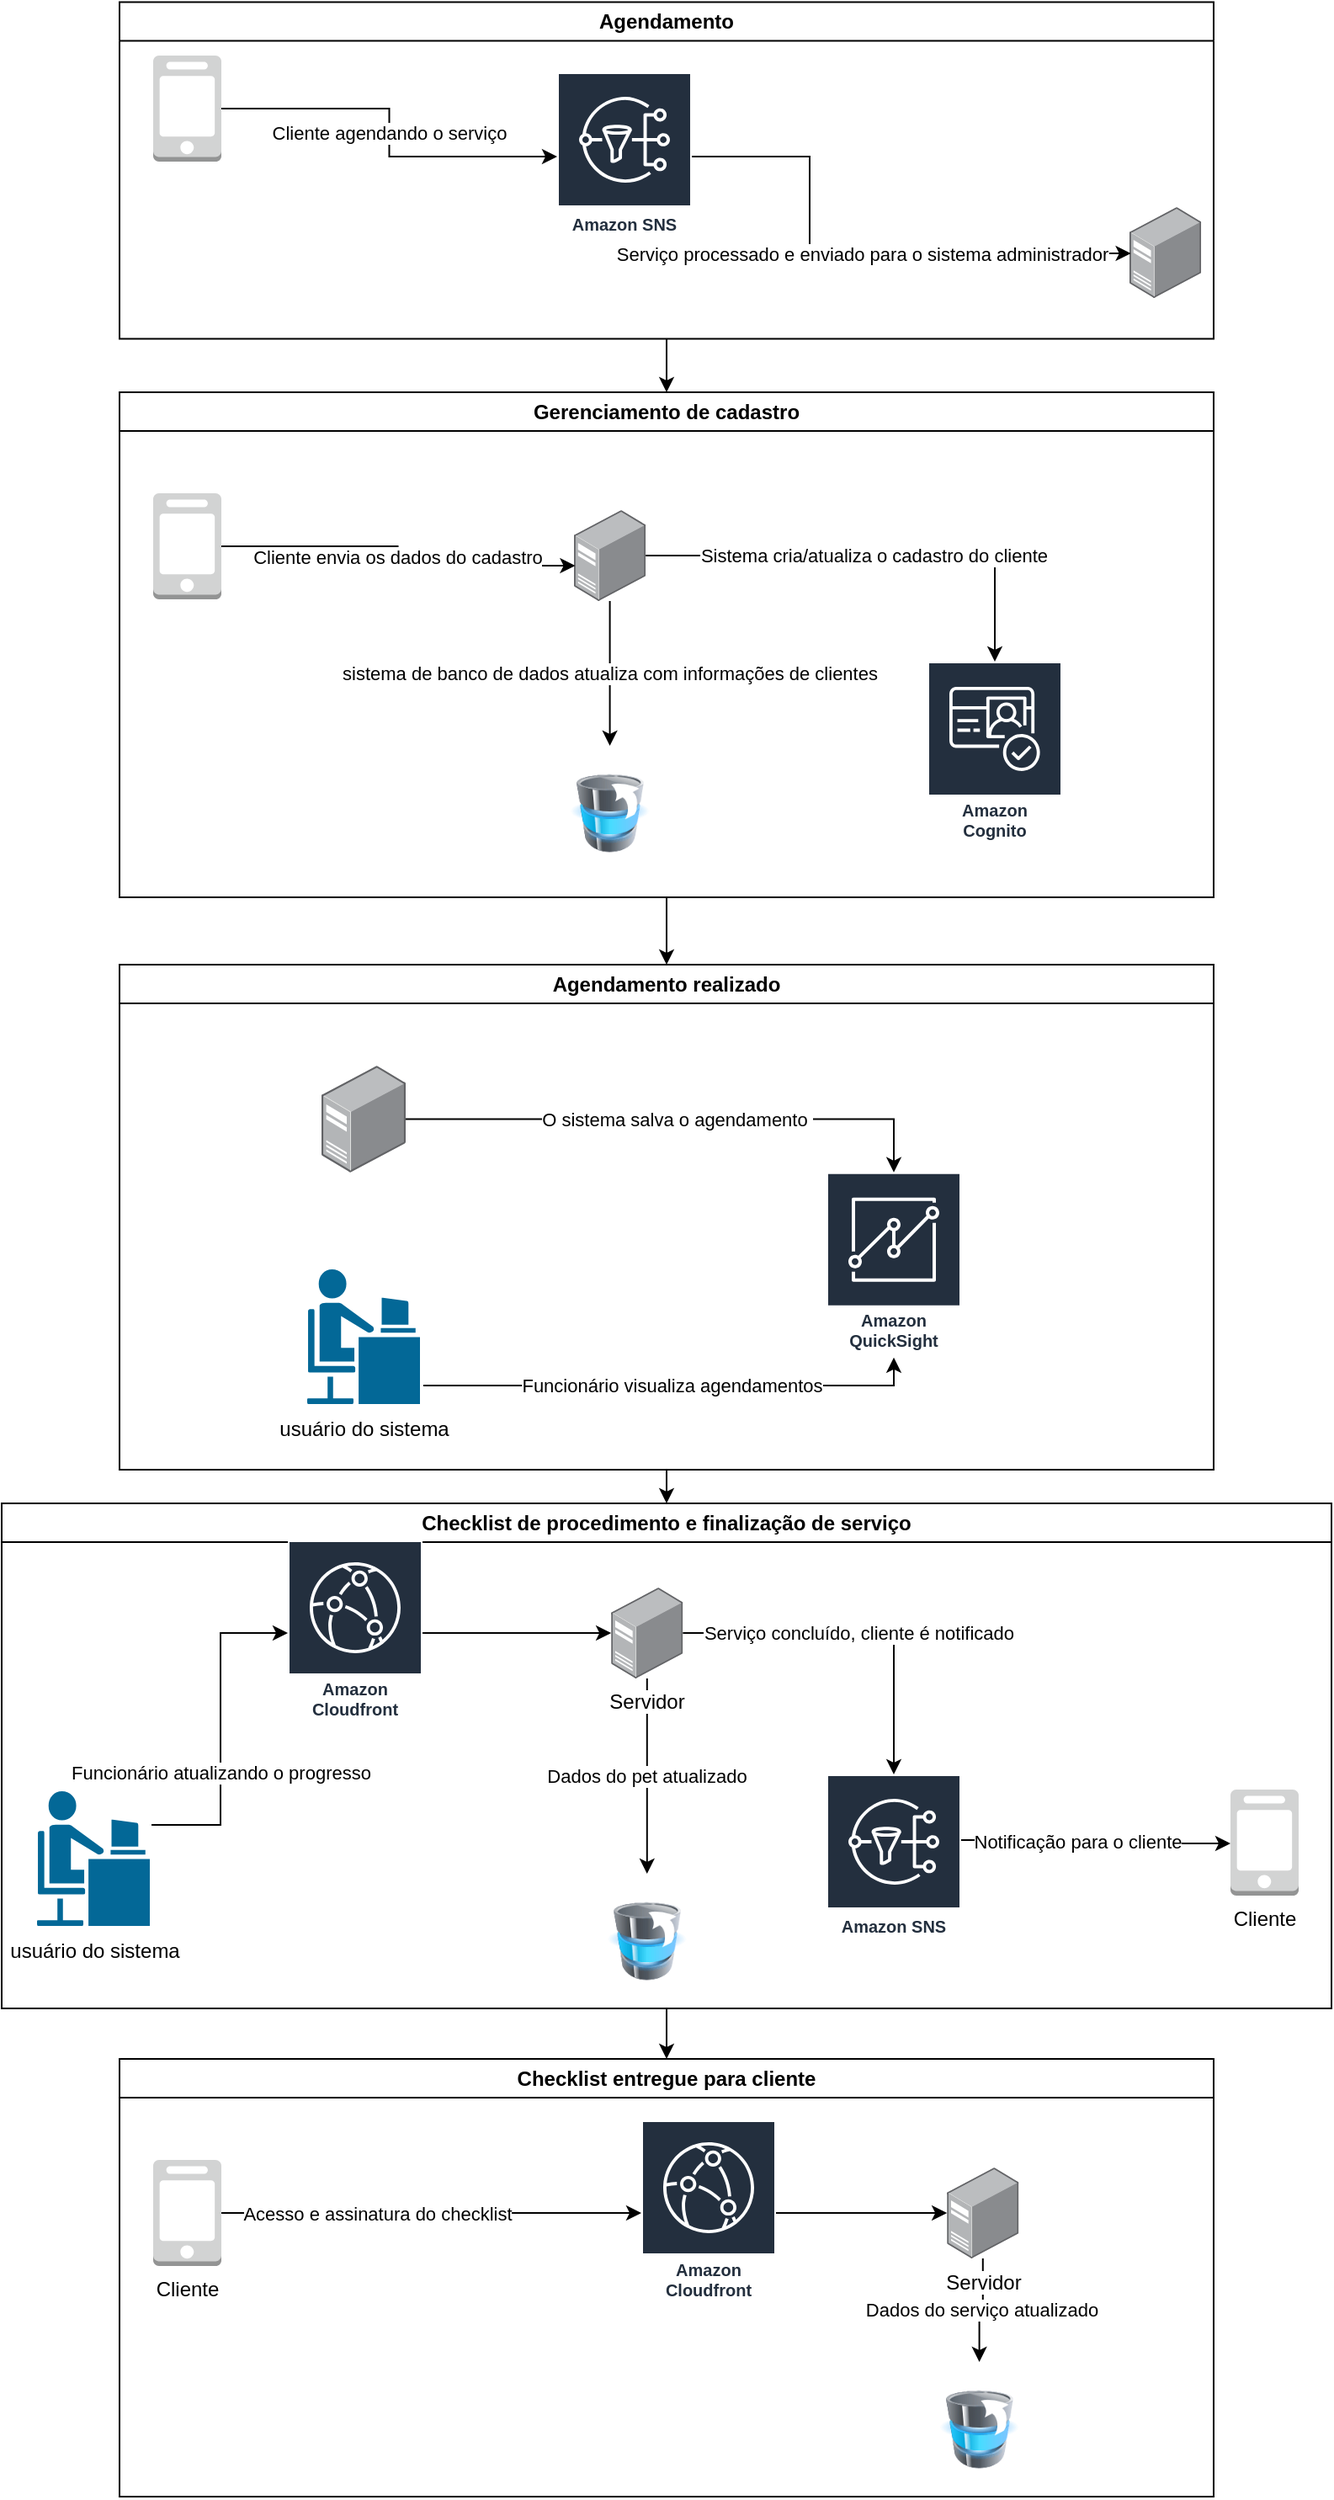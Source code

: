 <mxfile version="24.7.17">
  <diagram name="Página-1" id="NU81W_qADF7oIC7cMkHF">
    <mxGraphModel dx="868" dy="443" grid="1" gridSize="10" guides="1" tooltips="1" connect="1" arrows="1" fold="1" page="1" pageScale="1" pageWidth="827" pageHeight="1169" math="0" shadow="0">
      <root>
        <mxCell id="0" />
        <mxCell id="1" parent="0" />
        <mxCell id="sStl8TKwt9BqkflRGXfz-82" style="edgeStyle=orthogonalEdgeStyle;rounded=0;orthogonalLoop=1;jettySize=auto;html=1;exitX=0.5;exitY=1;exitDx=0;exitDy=0;entryX=0.5;entryY=0;entryDx=0;entryDy=0;" edge="1" parent="1" source="sStl8TKwt9BqkflRGXfz-5" target="sStl8TKwt9BqkflRGXfz-13">
          <mxGeometry relative="1" as="geometry" />
        </mxCell>
        <mxCell id="sStl8TKwt9BqkflRGXfz-5" value="Agendamento" style="swimlane;whiteSpace=wrap;html=1;" vertex="1" parent="1">
          <mxGeometry x="170" y="178.25" width="650" height="200" as="geometry">
            <mxRectangle x="170" y="178.25" width="120" height="30" as="alternateBounds" />
          </mxGeometry>
        </mxCell>
        <mxCell id="sStl8TKwt9BqkflRGXfz-7" value="" style="outlineConnect=0;dashed=0;verticalLabelPosition=bottom;verticalAlign=top;align=center;html=1;shape=mxgraph.aws3.mobile_client;fillColor=#D2D3D3;gradientColor=none;" vertex="1" parent="sStl8TKwt9BqkflRGXfz-5">
          <mxGeometry x="20" y="31.75" width="40.5" height="63" as="geometry" />
        </mxCell>
        <mxCell id="sStl8TKwt9BqkflRGXfz-8" value="Cliente agendando o serviço" style="edgeStyle=orthogonalEdgeStyle;rounded=0;orthogonalLoop=1;jettySize=auto;html=1;" edge="1" parent="sStl8TKwt9BqkflRGXfz-5" source="sStl8TKwt9BqkflRGXfz-7" target="sStl8TKwt9BqkflRGXfz-42">
          <mxGeometry relative="1" as="geometry">
            <mxPoint x="266.75" y="78.47" as="targetPoint" />
          </mxGeometry>
        </mxCell>
        <mxCell id="sStl8TKwt9BqkflRGXfz-42" value="Amazon SNS" style="sketch=0;outlineConnect=0;fontColor=#232F3E;gradientColor=none;strokeColor=#ffffff;fillColor=#232F3E;dashed=0;verticalLabelPosition=middle;verticalAlign=bottom;align=center;html=1;whiteSpace=wrap;fontSize=10;fontStyle=1;spacing=3;shape=mxgraph.aws4.productIcon;prIcon=mxgraph.aws4.sns;" vertex="1" parent="sStl8TKwt9BqkflRGXfz-5">
          <mxGeometry x="260" y="41.75" width="80" height="100" as="geometry" />
        </mxCell>
        <mxCell id="sStl8TKwt9BqkflRGXfz-3" value="" style="image;points=[];aspect=fixed;html=1;align=center;shadow=0;dashed=0;image=img/lib/allied_telesis/computer_and_terminals/Server_Desktop.svg;" vertex="1" parent="sStl8TKwt9BqkflRGXfz-5">
          <mxGeometry x="600" y="121.75" width="42.6" height="54" as="geometry" />
        </mxCell>
        <mxCell id="sStl8TKwt9BqkflRGXfz-9" value="Serviço processado e enviado para o sistema administrador" style="edgeStyle=orthogonalEdgeStyle;rounded=0;orthogonalLoop=1;jettySize=auto;html=1;entryX=0.019;entryY=0.51;entryDx=0;entryDy=0;entryPerimeter=0;" edge="1" parent="sStl8TKwt9BqkflRGXfz-5" source="sStl8TKwt9BqkflRGXfz-42" target="sStl8TKwt9BqkflRGXfz-3">
          <mxGeometry relative="1" as="geometry">
            <mxPoint x="343.25" y="80.026" as="sourcePoint" />
            <Array as="points">
              <mxPoint x="410" y="92" />
              <mxPoint x="410" y="149" />
            </Array>
          </mxGeometry>
        </mxCell>
        <mxCell id="sStl8TKwt9BqkflRGXfz-16" value="Sistema cria/atualiza o cadastro do cliente" style="edgeStyle=orthogonalEdgeStyle;rounded=0;orthogonalLoop=1;jettySize=auto;html=1;" edge="1" parent="1" source="sStl8TKwt9BqkflRGXfz-12" target="sStl8TKwt9BqkflRGXfz-44">
          <mxGeometry relative="1" as="geometry">
            <mxPoint x="690" y="573.5" as="targetPoint" />
          </mxGeometry>
        </mxCell>
        <mxCell id="sStl8TKwt9BqkflRGXfz-23" value="sistema de banco de dados atualiza com informações de clientes" style="edgeStyle=orthogonalEdgeStyle;rounded=0;orthogonalLoop=1;jettySize=auto;html=1;" edge="1" parent="1" source="sStl8TKwt9BqkflRGXfz-12" target="sStl8TKwt9BqkflRGXfz-19">
          <mxGeometry relative="1" as="geometry" />
        </mxCell>
        <mxCell id="sStl8TKwt9BqkflRGXfz-12" value="" style="image;points=[];aspect=fixed;html=1;align=center;shadow=0;dashed=0;image=img/lib/allied_telesis/computer_and_terminals/Server_Desktop.svg;" vertex="1" parent="1">
          <mxGeometry x="440" y="480" width="42.6" height="54" as="geometry" />
        </mxCell>
        <mxCell id="sStl8TKwt9BqkflRGXfz-83" style="edgeStyle=orthogonalEdgeStyle;rounded=0;orthogonalLoop=1;jettySize=auto;html=1;exitX=0.5;exitY=1;exitDx=0;exitDy=0;entryX=0.5;entryY=0;entryDx=0;entryDy=0;" edge="1" parent="1" source="sStl8TKwt9BqkflRGXfz-13" target="sStl8TKwt9BqkflRGXfz-24">
          <mxGeometry relative="1" as="geometry" />
        </mxCell>
        <mxCell id="sStl8TKwt9BqkflRGXfz-13" value="Gerenciamento de cadastro" style="swimlane;whiteSpace=wrap;html=1;" vertex="1" parent="1">
          <mxGeometry x="170" y="410" width="650" height="300" as="geometry" />
        </mxCell>
        <mxCell id="sStl8TKwt9BqkflRGXfz-11" value="" style="outlineConnect=0;dashed=0;verticalLabelPosition=bottom;verticalAlign=top;align=center;html=1;shape=mxgraph.aws3.mobile_client;fillColor=#D2D3D3;gradientColor=none;" vertex="1" parent="sStl8TKwt9BqkflRGXfz-13">
          <mxGeometry x="20" y="60" width="40.5" height="63" as="geometry" />
        </mxCell>
        <mxCell id="sStl8TKwt9BqkflRGXfz-19" value="" style="image;html=1;image=img/lib/clip_art/computers/Database_Move_Stack_128x128.png" vertex="1" parent="sStl8TKwt9BqkflRGXfz-13">
          <mxGeometry x="267.92" y="210" width="46.75" height="80" as="geometry" />
        </mxCell>
        <mxCell id="sStl8TKwt9BqkflRGXfz-44" value="Amazon Cognito" style="sketch=0;outlineConnect=0;fontColor=#232F3E;gradientColor=none;strokeColor=#ffffff;fillColor=#232F3E;dashed=0;verticalLabelPosition=middle;verticalAlign=bottom;align=center;html=1;whiteSpace=wrap;fontSize=10;fontStyle=1;spacing=3;shape=mxgraph.aws4.productIcon;prIcon=mxgraph.aws4.cognito;" vertex="1" parent="sStl8TKwt9BqkflRGXfz-13">
          <mxGeometry x="480" y="160" width="80" height="110" as="geometry" />
        </mxCell>
        <mxCell id="sStl8TKwt9BqkflRGXfz-14" value="Cliente envia os dados do cadastro" style="edgeStyle=orthogonalEdgeStyle;rounded=0;orthogonalLoop=1;jettySize=auto;html=1;entryX=0.017;entryY=0.612;entryDx=0;entryDy=0;entryPerimeter=0;" edge="1" parent="1" source="sStl8TKwt9BqkflRGXfz-11" target="sStl8TKwt9BqkflRGXfz-12">
          <mxGeometry relative="1" as="geometry" />
        </mxCell>
        <mxCell id="sStl8TKwt9BqkflRGXfz-84" style="edgeStyle=orthogonalEdgeStyle;rounded=0;orthogonalLoop=1;jettySize=auto;html=1;exitX=0.5;exitY=1;exitDx=0;exitDy=0;entryX=0.5;entryY=0;entryDx=0;entryDy=0;" edge="1" parent="1" source="sStl8TKwt9BqkflRGXfz-24" target="sStl8TKwt9BqkflRGXfz-33">
          <mxGeometry relative="1" as="geometry" />
        </mxCell>
        <mxCell id="sStl8TKwt9BqkflRGXfz-24" value="Agendamento realizado" style="swimlane;whiteSpace=wrap;html=1;" vertex="1" parent="1">
          <mxGeometry x="170" y="750" width="650" height="300" as="geometry" />
        </mxCell>
        <mxCell id="sStl8TKwt9BqkflRGXfz-29" value="Amazon QuickSight" style="sketch=0;outlineConnect=0;fontColor=#232F3E;gradientColor=none;strokeColor=#ffffff;fillColor=#232F3E;dashed=0;verticalLabelPosition=middle;verticalAlign=bottom;align=center;html=1;whiteSpace=wrap;fontSize=10;fontStyle=1;spacing=3;shape=mxgraph.aws4.productIcon;prIcon=mxgraph.aws4.quicksight;" vertex="1" parent="sStl8TKwt9BqkflRGXfz-24">
          <mxGeometry x="420" y="123.38" width="80" height="110" as="geometry" />
        </mxCell>
        <mxCell id="sStl8TKwt9BqkflRGXfz-31" value="O sistema salva o agendamento&amp;nbsp;" style="edgeStyle=orthogonalEdgeStyle;rounded=0;orthogonalLoop=1;jettySize=auto;html=1;" edge="1" parent="sStl8TKwt9BqkflRGXfz-24" source="sStl8TKwt9BqkflRGXfz-30" target="sStl8TKwt9BqkflRGXfz-29">
          <mxGeometry relative="1" as="geometry">
            <Array as="points">
              <mxPoint x="460" y="92" />
            </Array>
          </mxGeometry>
        </mxCell>
        <mxCell id="sStl8TKwt9BqkflRGXfz-30" value="" style="image;points=[];aspect=fixed;html=1;align=center;shadow=0;dashed=0;image=img/lib/allied_telesis/computer_and_terminals/Server_Desktop.svg;" vertex="1" parent="sStl8TKwt9BqkflRGXfz-24">
          <mxGeometry x="120" y="60" width="50" height="63.38" as="geometry" />
        </mxCell>
        <mxCell id="sStl8TKwt9BqkflRGXfz-58" value="Funcionário visualiza agendamentos" style="edgeStyle=orthogonalEdgeStyle;rounded=0;orthogonalLoop=1;jettySize=auto;html=1;" edge="1" parent="sStl8TKwt9BqkflRGXfz-24" source="sStl8TKwt9BqkflRGXfz-57" target="sStl8TKwt9BqkflRGXfz-29">
          <mxGeometry relative="1" as="geometry">
            <Array as="points">
              <mxPoint x="460" y="250" />
            </Array>
          </mxGeometry>
        </mxCell>
        <mxCell id="sStl8TKwt9BqkflRGXfz-57" value="usuário do sistema" style="shape=mxgraph.cisco.people.androgenous_person;html=1;pointerEvents=1;dashed=0;fillColor=#036897;strokeColor=#ffffff;strokeWidth=2;verticalLabelPosition=bottom;verticalAlign=top;align=center;outlineConnect=0;" vertex="1" parent="sStl8TKwt9BqkflRGXfz-24">
          <mxGeometry x="110.5" y="180" width="69" height="82" as="geometry" />
        </mxCell>
        <mxCell id="sStl8TKwt9BqkflRGXfz-33" value="Checklist de procedimento e finalização de serviço" style="swimlane;whiteSpace=wrap;html=1;" vertex="1" parent="1">
          <mxGeometry x="100" y="1070" width="790" height="300" as="geometry" />
        </mxCell>
        <mxCell id="sStl8TKwt9BqkflRGXfz-48" value="Funcionário atualizando o progresso" style="edgeStyle=orthogonalEdgeStyle;rounded=0;orthogonalLoop=1;jettySize=auto;html=1;" edge="1" parent="sStl8TKwt9BqkflRGXfz-33" source="sStl8TKwt9BqkflRGXfz-37" target="sStl8TKwt9BqkflRGXfz-59">
          <mxGeometry x="-0.262" relative="1" as="geometry">
            <Array as="points">
              <mxPoint x="130" y="191" />
              <mxPoint x="130" y="77" />
            </Array>
            <mxPoint as="offset" />
          </mxGeometry>
        </mxCell>
        <mxCell id="sStl8TKwt9BqkflRGXfz-37" value="usuário do sistema" style="shape=mxgraph.cisco.people.androgenous_person;html=1;pointerEvents=1;dashed=0;fillColor=#036897;strokeColor=#ffffff;strokeWidth=2;verticalLabelPosition=bottom;verticalAlign=top;align=center;outlineConnect=0;" vertex="1" parent="sStl8TKwt9BqkflRGXfz-33">
          <mxGeometry x="20" y="170" width="69" height="82" as="geometry" />
        </mxCell>
        <mxCell id="sStl8TKwt9BqkflRGXfz-49" value="Dados do pet atualizado" style="edgeStyle=orthogonalEdgeStyle;rounded=0;orthogonalLoop=1;jettySize=auto;html=1;" edge="1" parent="sStl8TKwt9BqkflRGXfz-33" source="sStl8TKwt9BqkflRGXfz-46" target="sStl8TKwt9BqkflRGXfz-47">
          <mxGeometry relative="1" as="geometry">
            <mxPoint x="392.07" y="290" as="targetPoint" />
          </mxGeometry>
        </mxCell>
        <mxCell id="sStl8TKwt9BqkflRGXfz-51" value="Serviço concluído, cliente é notificado" style="edgeStyle=orthogonalEdgeStyle;rounded=0;orthogonalLoop=1;jettySize=auto;html=1;" edge="1" parent="sStl8TKwt9BqkflRGXfz-33" source="sStl8TKwt9BqkflRGXfz-46" target="sStl8TKwt9BqkflRGXfz-39">
          <mxGeometry relative="1" as="geometry" />
        </mxCell>
        <mxCell id="sStl8TKwt9BqkflRGXfz-46" value="Servidor" style="image;points=[];aspect=fixed;html=1;align=center;shadow=0;dashed=0;image=img/lib/allied_telesis/computer_and_terminals/Server_Desktop.svg;" vertex="1" parent="sStl8TKwt9BqkflRGXfz-33">
          <mxGeometry x="362.07" y="50" width="42.6" height="54" as="geometry" />
        </mxCell>
        <mxCell id="sStl8TKwt9BqkflRGXfz-47" value="" style="image;html=1;image=img/lib/clip_art/computers/Database_Move_Stack_128x128.png" vertex="1" parent="sStl8TKwt9BqkflRGXfz-33">
          <mxGeometry x="360" y="220" width="46.75" height="80" as="geometry" />
        </mxCell>
        <mxCell id="sStl8TKwt9BqkflRGXfz-39" value="Amazon SNS" style="sketch=0;outlineConnect=0;fontColor=#232F3E;gradientColor=none;strokeColor=#ffffff;fillColor=#232F3E;dashed=0;verticalLabelPosition=middle;verticalAlign=bottom;align=center;html=1;whiteSpace=wrap;fontSize=10;fontStyle=1;spacing=3;shape=mxgraph.aws4.productIcon;prIcon=mxgraph.aws4.sns;" vertex="1" parent="sStl8TKwt9BqkflRGXfz-33">
          <mxGeometry x="490.0" y="161" width="80" height="100" as="geometry" />
        </mxCell>
        <mxCell id="sStl8TKwt9BqkflRGXfz-53" value="Cliente" style="outlineConnect=0;dashed=0;verticalLabelPosition=bottom;verticalAlign=top;align=center;html=1;shape=mxgraph.aws3.mobile_client;fillColor=#D2D3D3;gradientColor=none;" vertex="1" parent="sStl8TKwt9BqkflRGXfz-33">
          <mxGeometry x="730.0" y="170" width="40.5" height="63" as="geometry" />
        </mxCell>
        <mxCell id="sStl8TKwt9BqkflRGXfz-54" style="edgeStyle=orthogonalEdgeStyle;rounded=0;orthogonalLoop=1;jettySize=auto;html=1;" edge="1" parent="sStl8TKwt9BqkflRGXfz-33" source="sStl8TKwt9BqkflRGXfz-39" target="sStl8TKwt9BqkflRGXfz-53">
          <mxGeometry relative="1" as="geometry">
            <Array as="points">
              <mxPoint x="692" y="200" />
              <mxPoint x="692" y="202" />
            </Array>
          </mxGeometry>
        </mxCell>
        <mxCell id="sStl8TKwt9BqkflRGXfz-56" value="Notificação para o cliente" style="edgeLabel;html=1;align=center;verticalAlign=middle;resizable=0;points=[];" vertex="1" connectable="0" parent="sStl8TKwt9BqkflRGXfz-54">
          <mxGeometry x="0.205" y="-2" relative="1" as="geometry">
            <mxPoint x="-29" y="-1" as="offset" />
          </mxGeometry>
        </mxCell>
        <mxCell id="sStl8TKwt9BqkflRGXfz-60" style="edgeStyle=orthogonalEdgeStyle;rounded=0;orthogonalLoop=1;jettySize=auto;html=1;" edge="1" parent="sStl8TKwt9BqkflRGXfz-33" source="sStl8TKwt9BqkflRGXfz-59" target="sStl8TKwt9BqkflRGXfz-46">
          <mxGeometry relative="1" as="geometry" />
        </mxCell>
        <mxCell id="sStl8TKwt9BqkflRGXfz-59" value="Amazon Cloudfront" style="sketch=0;outlineConnect=0;fontColor=#232F3E;gradientColor=none;strokeColor=#ffffff;fillColor=#232F3E;dashed=0;verticalLabelPosition=middle;verticalAlign=bottom;align=center;html=1;whiteSpace=wrap;fontSize=10;fontStyle=1;spacing=3;shape=mxgraph.aws4.productIcon;prIcon=mxgraph.aws4.cloudfront;" vertex="1" parent="sStl8TKwt9BqkflRGXfz-33">
          <mxGeometry x="170" y="22" width="80" height="110" as="geometry" />
        </mxCell>
        <mxCell id="sStl8TKwt9BqkflRGXfz-78" value="Checklist entregue para cliente" style="swimlane;whiteSpace=wrap;html=1;" vertex="1" parent="1">
          <mxGeometry x="170" y="1400" width="650" height="260" as="geometry" />
        </mxCell>
        <mxCell id="sStl8TKwt9BqkflRGXfz-71" value="Acesso e assinatura do checklist" style="edgeStyle=orthogonalEdgeStyle;rounded=0;orthogonalLoop=1;jettySize=auto;html=1;" edge="1" parent="sStl8TKwt9BqkflRGXfz-78" source="sStl8TKwt9BqkflRGXfz-80" target="sStl8TKwt9BqkflRGXfz-77">
          <mxGeometry x="-0.262" relative="1" as="geometry">
            <Array as="points">
              <mxPoint x="240" y="92" />
              <mxPoint x="240" y="92" />
            </Array>
            <mxPoint as="offset" />
            <mxPoint x="218.5" y="219" as="sourcePoint" />
          </mxGeometry>
        </mxCell>
        <mxCell id="sStl8TKwt9BqkflRGXfz-73" value="Dados do serviço atualizado" style="edgeStyle=orthogonalEdgeStyle;rounded=0;orthogonalLoop=1;jettySize=auto;html=1;" edge="1" parent="sStl8TKwt9BqkflRGXfz-78" source="sStl8TKwt9BqkflRGXfz-74" target="sStl8TKwt9BqkflRGXfz-75">
          <mxGeometry relative="1" as="geometry">
            <mxPoint x="521.57" y="318" as="targetPoint" />
          </mxGeometry>
        </mxCell>
        <mxCell id="sStl8TKwt9BqkflRGXfz-74" value="Servidor" style="image;points=[];aspect=fixed;html=1;align=center;shadow=0;dashed=0;image=img/lib/allied_telesis/computer_and_terminals/Server_Desktop.svg;" vertex="1" parent="sStl8TKwt9BqkflRGXfz-78">
          <mxGeometry x="491.58" y="64.5" width="42.6" height="54" as="geometry" />
        </mxCell>
        <mxCell id="sStl8TKwt9BqkflRGXfz-75" value="" style="image;html=1;image=img/lib/clip_art/computers/Database_Move_Stack_128x128.png" vertex="1" parent="sStl8TKwt9BqkflRGXfz-78">
          <mxGeometry x="487.43" y="180" width="46.75" height="80" as="geometry" />
        </mxCell>
        <mxCell id="sStl8TKwt9BqkflRGXfz-76" style="edgeStyle=orthogonalEdgeStyle;rounded=0;orthogonalLoop=1;jettySize=auto;html=1;" edge="1" parent="sStl8TKwt9BqkflRGXfz-78" source="sStl8TKwt9BqkflRGXfz-77" target="sStl8TKwt9BqkflRGXfz-74">
          <mxGeometry relative="1" as="geometry" />
        </mxCell>
        <mxCell id="sStl8TKwt9BqkflRGXfz-77" value="Amazon Cloudfront" style="sketch=0;outlineConnect=0;fontColor=#232F3E;gradientColor=none;strokeColor=#ffffff;fillColor=#232F3E;dashed=0;verticalLabelPosition=middle;verticalAlign=bottom;align=center;html=1;whiteSpace=wrap;fontSize=10;fontStyle=1;spacing=3;shape=mxgraph.aws4.productIcon;prIcon=mxgraph.aws4.cloudfront;" vertex="1" parent="sStl8TKwt9BqkflRGXfz-78">
          <mxGeometry x="310" y="36.5" width="80" height="110" as="geometry" />
        </mxCell>
        <mxCell id="sStl8TKwt9BqkflRGXfz-80" value="Cliente" style="outlineConnect=0;dashed=0;verticalLabelPosition=bottom;verticalAlign=top;align=center;html=1;shape=mxgraph.aws3.mobile_client;fillColor=#D2D3D3;gradientColor=none;" vertex="1" parent="sStl8TKwt9BqkflRGXfz-78">
          <mxGeometry x="20.0" y="60" width="40.5" height="63" as="geometry" />
        </mxCell>
        <mxCell id="sStl8TKwt9BqkflRGXfz-85" style="edgeStyle=orthogonalEdgeStyle;rounded=0;orthogonalLoop=1;jettySize=auto;html=1;exitX=0.5;exitY=1;exitDx=0;exitDy=0;" edge="1" parent="1" source="sStl8TKwt9BqkflRGXfz-47" target="sStl8TKwt9BqkflRGXfz-78">
          <mxGeometry relative="1" as="geometry">
            <Array as="points">
              <mxPoint x="495" y="1370" />
            </Array>
          </mxGeometry>
        </mxCell>
      </root>
    </mxGraphModel>
  </diagram>
</mxfile>
